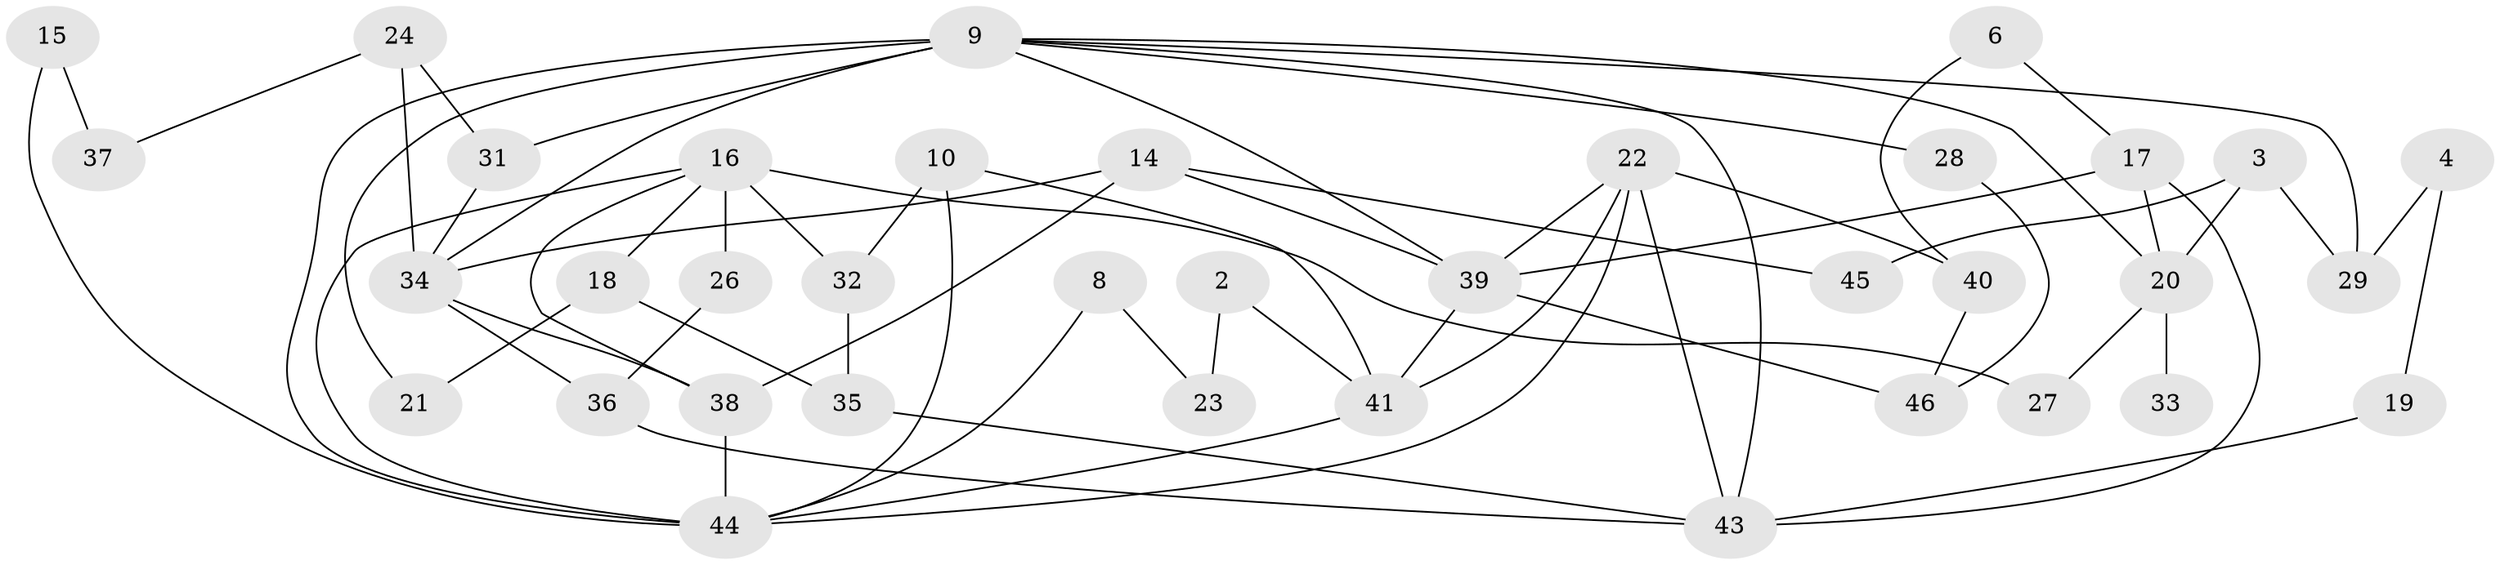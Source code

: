 // original degree distribution, {1: 0.18681318681318682, 2: 0.25274725274725274, 0: 0.08791208791208792, 3: 0.23076923076923078, 4: 0.16483516483516483, 5: 0.054945054945054944, 6: 0.01098901098901099, 7: 0.01098901098901099}
// Generated by graph-tools (version 1.1) at 2025/00/03/09/25 03:00:39]
// undirected, 37 vertices, 64 edges
graph export_dot {
graph [start="1"]
  node [color=gray90,style=filled];
  2;
  3;
  4;
  6;
  8;
  9;
  10;
  14;
  15;
  16;
  17;
  18;
  19;
  20;
  21;
  22;
  23;
  24;
  26;
  27;
  28;
  29;
  31;
  32;
  33;
  34;
  35;
  36;
  37;
  38;
  39;
  40;
  41;
  43;
  44;
  45;
  46;
  2 -- 23 [weight=1.0];
  2 -- 41 [weight=1.0];
  3 -- 20 [weight=1.0];
  3 -- 29 [weight=1.0];
  3 -- 45 [weight=1.0];
  4 -- 19 [weight=1.0];
  4 -- 29 [weight=1.0];
  6 -- 17 [weight=1.0];
  6 -- 40 [weight=1.0];
  8 -- 23 [weight=1.0];
  8 -- 44 [weight=1.0];
  9 -- 20 [weight=1.0];
  9 -- 21 [weight=1.0];
  9 -- 28 [weight=1.0];
  9 -- 29 [weight=1.0];
  9 -- 31 [weight=1.0];
  9 -- 34 [weight=2.0];
  9 -- 39 [weight=1.0];
  9 -- 43 [weight=1.0];
  9 -- 44 [weight=1.0];
  10 -- 32 [weight=1.0];
  10 -- 41 [weight=1.0];
  10 -- 44 [weight=1.0];
  14 -- 34 [weight=1.0];
  14 -- 38 [weight=1.0];
  14 -- 39 [weight=1.0];
  14 -- 45 [weight=1.0];
  15 -- 37 [weight=1.0];
  15 -- 44 [weight=1.0];
  16 -- 18 [weight=1.0];
  16 -- 26 [weight=2.0];
  16 -- 27 [weight=1.0];
  16 -- 32 [weight=1.0];
  16 -- 38 [weight=1.0];
  16 -- 44 [weight=1.0];
  17 -- 20 [weight=1.0];
  17 -- 39 [weight=1.0];
  17 -- 43 [weight=1.0];
  18 -- 21 [weight=1.0];
  18 -- 35 [weight=1.0];
  19 -- 43 [weight=1.0];
  20 -- 27 [weight=1.0];
  20 -- 33 [weight=1.0];
  22 -- 39 [weight=1.0];
  22 -- 40 [weight=1.0];
  22 -- 41 [weight=1.0];
  22 -- 43 [weight=1.0];
  22 -- 44 [weight=1.0];
  24 -- 31 [weight=1.0];
  24 -- 34 [weight=1.0];
  24 -- 37 [weight=1.0];
  26 -- 36 [weight=1.0];
  28 -- 46 [weight=1.0];
  31 -- 34 [weight=1.0];
  32 -- 35 [weight=1.0];
  34 -- 36 [weight=1.0];
  34 -- 38 [weight=1.0];
  35 -- 43 [weight=1.0];
  36 -- 43 [weight=1.0];
  38 -- 44 [weight=2.0];
  39 -- 41 [weight=1.0];
  39 -- 46 [weight=1.0];
  40 -- 46 [weight=1.0];
  41 -- 44 [weight=1.0];
}
